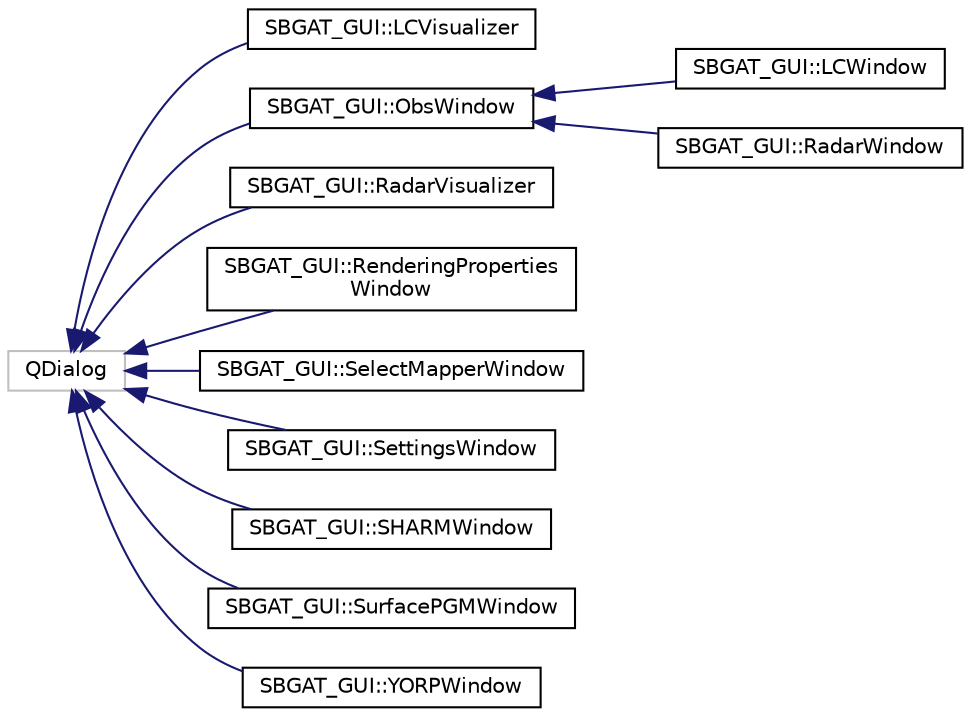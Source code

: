 digraph "Graphical Class Hierarchy"
{
  edge [fontname="Helvetica",fontsize="10",labelfontname="Helvetica",labelfontsize="10"];
  node [fontname="Helvetica",fontsize="10",shape=record];
  rankdir="LR";
  Node22 [label="QDialog",height=0.2,width=0.4,color="grey75", fillcolor="white", style="filled"];
  Node22 -> Node0 [dir="back",color="midnightblue",fontsize="10",style="solid",fontname="Helvetica"];
  Node0 [label="SBGAT_GUI::LCVisualizer",height=0.2,width=0.4,color="black", fillcolor="white", style="filled",URL="$class_s_b_g_a_t___g_u_i_1_1_l_c_visualizer.html",tooltip="LCVisualizer class defining a window where a user can visualize previously computed lightcurves..."];
  Node22 -> Node24 [dir="back",color="midnightblue",fontsize="10",style="solid",fontname="Helvetica"];
  Node24 [label="SBGAT_GUI::ObsWindow",height=0.2,width=0.4,color="black", fillcolor="white", style="filled",URL="$class_s_b_g_a_t___g_u_i_1_1_obs_window.html",tooltip="ObsWindow class defining a window where a user can generate simulated observations involving (optiona..."];
  Node24 -> Node25 [dir="back",color="midnightblue",fontsize="10",style="solid",fontname="Helvetica"];
  Node25 [label="SBGAT_GUI::LCWindow",height=0.2,width=0.4,color="black", fillcolor="white", style="filled",URL="$class_s_b_g_a_t___g_u_i_1_1_l_c_window.html",tooltip="LCWindow class defining a window where a user can generate lightcurve data. "];
  Node24 -> Node26 [dir="back",color="midnightblue",fontsize="10",style="solid",fontname="Helvetica"];
  Node26 [label="SBGAT_GUI::RadarWindow",height=0.2,width=0.4,color="black", fillcolor="white", style="filled",URL="$class_s_b_g_a_t___g_u_i_1_1_radar_window.html",tooltip="RadarWindow class defining a window where a user can generate emulated radar data simulating the outp..."];
  Node22 -> Node27 [dir="back",color="midnightblue",fontsize="10",style="solid",fontname="Helvetica"];
  Node27 [label="SBGAT_GUI::RadarVisualizer",height=0.2,width=0.4,color="black", fillcolor="white", style="filled",URL="$class_s_b_g_a_t___g_u_i_1_1_radar_visualizer.html",tooltip="RadarVisualizer class defining a window where a user can visualize the radar images previously comput..."];
  Node22 -> Node28 [dir="back",color="midnightblue",fontsize="10",style="solid",fontname="Helvetica"];
  Node28 [label="SBGAT_GUI::RenderingProperties\lWindow",height=0.2,width=0.4,color="black", fillcolor="white", style="filled",URL="$class_s_b_g_a_t___g_u_i_1_1_rendering_properties_window.html",tooltip="RenderingPropertiesWindow. "];
  Node22 -> Node29 [dir="back",color="midnightblue",fontsize="10",style="solid",fontname="Helvetica"];
  Node29 [label="SBGAT_GUI::SelectMapperWindow",height=0.2,width=0.4,color="black", fillcolor="white", style="filled",URL="$class_s_b_g_a_t___g_u_i_1_1_select_mapper_window.html",tooltip="SelectMapperWindow. "];
  Node22 -> Node30 [dir="back",color="midnightblue",fontsize="10",style="solid",fontname="Helvetica"];
  Node30 [label="SBGAT_GUI::SettingsWindow",height=0.2,width=0.4,color="black", fillcolor="white", style="filled",URL="$class_s_b_g_a_t___g_u_i_1_1_settings_window.html",tooltip="SettingsWindow class enabling preferences setting. "];
  Node22 -> Node31 [dir="back",color="midnightblue",fontsize="10",style="solid",fontname="Helvetica"];
  Node31 [label="SBGAT_GUI::SHARMWindow",height=0.2,width=0.4,color="black", fillcolor="white", style="filled",URL="$class_s_b_g_a_t___g_u_i_1_1_s_h_a_r_m_window.html",tooltip="SHARMWindow class defining a window where a user can specificy the inputs to a spherical harmonics gr..."];
  Node22 -> Node32 [dir="back",color="midnightblue",fontsize="10",style="solid",fontname="Helvetica"];
  Node32 [label="SBGAT_GUI::SurfacePGMWindow",height=0.2,width=0.4,color="black", fillcolor="white", style="filled",URL="$class_s_b_g_a_t___g_u_i_1_1_surface_p_g_m_window.html",tooltip="SurfacePGMWindow class defining a window where a user evaluate the Polyhedron Gravity Model of a shap..."];
  Node22 -> Node33 [dir="back",color="midnightblue",fontsize="10",style="solid",fontname="Helvetica"];
  Node33 [label="SBGAT_GUI::YORPWindow",height=0.2,width=0.4,color="black", fillcolor="white", style="filled",URL="$class_s_b_g_a_t___g_u_i_1_1_y_o_r_p_window.html",tooltip="YORPWindow class defining a window where a user can specificy the inputs to a YORP coefficients compu..."];
}

